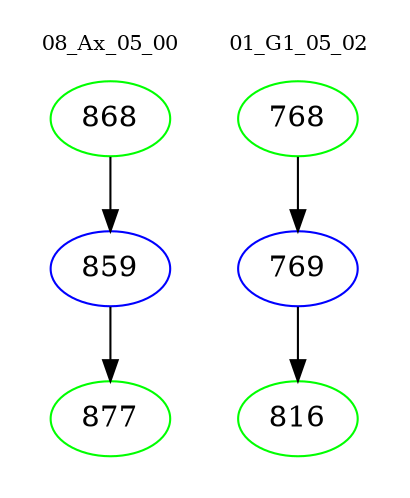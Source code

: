 digraph{
subgraph cluster_0 {
color = white
label = "08_Ax_05_00";
fontsize=10;
T0_868 [label="868", color="green"]
T0_868 -> T0_859 [color="black"]
T0_859 [label="859", color="blue"]
T0_859 -> T0_877 [color="black"]
T0_877 [label="877", color="green"]
}
subgraph cluster_1 {
color = white
label = "01_G1_05_02";
fontsize=10;
T1_768 [label="768", color="green"]
T1_768 -> T1_769 [color="black"]
T1_769 [label="769", color="blue"]
T1_769 -> T1_816 [color="black"]
T1_816 [label="816", color="green"]
}
}
